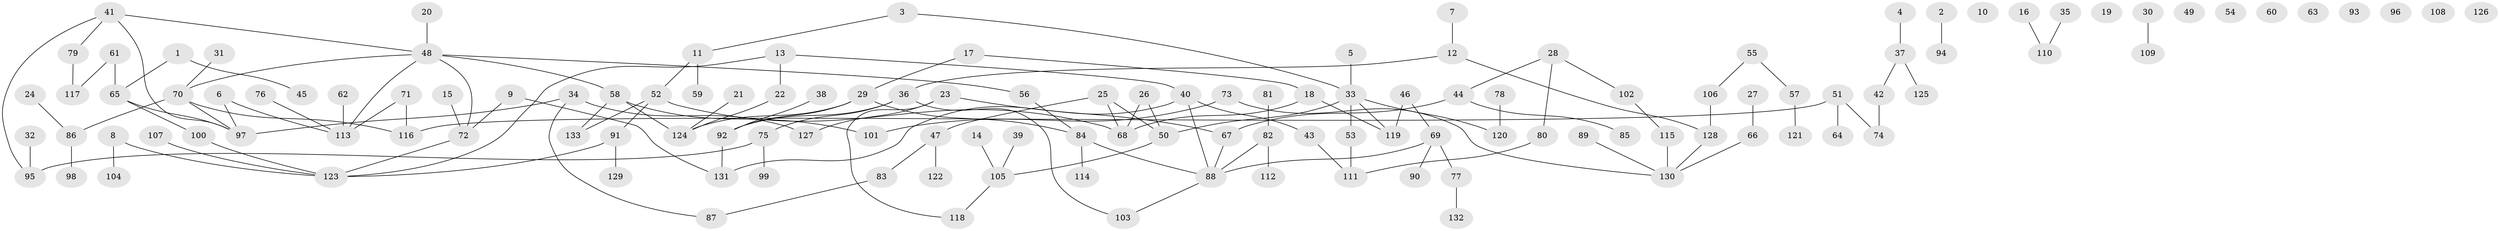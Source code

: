 // Generated by graph-tools (version 1.1) at 2025/25/03/09/25 03:25:16]
// undirected, 133 vertices, 144 edges
graph export_dot {
graph [start="1"]
  node [color=gray90,style=filled];
  1;
  2;
  3;
  4;
  5;
  6;
  7;
  8;
  9;
  10;
  11;
  12;
  13;
  14;
  15;
  16;
  17;
  18;
  19;
  20;
  21;
  22;
  23;
  24;
  25;
  26;
  27;
  28;
  29;
  30;
  31;
  32;
  33;
  34;
  35;
  36;
  37;
  38;
  39;
  40;
  41;
  42;
  43;
  44;
  45;
  46;
  47;
  48;
  49;
  50;
  51;
  52;
  53;
  54;
  55;
  56;
  57;
  58;
  59;
  60;
  61;
  62;
  63;
  64;
  65;
  66;
  67;
  68;
  69;
  70;
  71;
  72;
  73;
  74;
  75;
  76;
  77;
  78;
  79;
  80;
  81;
  82;
  83;
  84;
  85;
  86;
  87;
  88;
  89;
  90;
  91;
  92;
  93;
  94;
  95;
  96;
  97;
  98;
  99;
  100;
  101;
  102;
  103;
  104;
  105;
  106;
  107;
  108;
  109;
  110;
  111;
  112;
  113;
  114;
  115;
  116;
  117;
  118;
  119;
  120;
  121;
  122;
  123;
  124;
  125;
  126;
  127;
  128;
  129;
  130;
  131;
  132;
  133;
  1 -- 45;
  1 -- 65;
  2 -- 94;
  3 -- 11;
  3 -- 33;
  4 -- 37;
  5 -- 33;
  6 -- 97;
  6 -- 113;
  7 -- 12;
  8 -- 104;
  8 -- 123;
  9 -- 72;
  9 -- 131;
  11 -- 52;
  11 -- 59;
  12 -- 36;
  12 -- 128;
  13 -- 22;
  13 -- 40;
  13 -- 123;
  14 -- 105;
  15 -- 72;
  16 -- 110;
  17 -- 18;
  17 -- 29;
  18 -- 68;
  18 -- 119;
  20 -- 48;
  21 -- 124;
  22 -- 124;
  23 -- 67;
  23 -- 118;
  23 -- 127;
  24 -- 86;
  25 -- 47;
  25 -- 50;
  25 -- 68;
  26 -- 50;
  26 -- 68;
  27 -- 66;
  28 -- 44;
  28 -- 80;
  28 -- 102;
  29 -- 84;
  29 -- 92;
  29 -- 124;
  30 -- 109;
  31 -- 70;
  32 -- 95;
  33 -- 50;
  33 -- 53;
  33 -- 119;
  33 -- 120;
  34 -- 87;
  34 -- 97;
  34 -- 127;
  35 -- 110;
  36 -- 75;
  36 -- 92;
  36 -- 103;
  37 -- 42;
  37 -- 125;
  38 -- 92;
  39 -- 105;
  40 -- 43;
  40 -- 88;
  40 -- 131;
  41 -- 48;
  41 -- 79;
  41 -- 95;
  41 -- 97;
  42 -- 74;
  43 -- 111;
  44 -- 67;
  44 -- 85;
  46 -- 69;
  46 -- 119;
  47 -- 83;
  47 -- 122;
  48 -- 56;
  48 -- 58;
  48 -- 70;
  48 -- 72;
  48 -- 113;
  50 -- 105;
  51 -- 64;
  51 -- 74;
  51 -- 116;
  52 -- 68;
  52 -- 91;
  52 -- 133;
  53 -- 111;
  55 -- 57;
  55 -- 106;
  56 -- 84;
  57 -- 121;
  58 -- 101;
  58 -- 124;
  58 -- 133;
  61 -- 65;
  61 -- 117;
  62 -- 113;
  65 -- 97;
  65 -- 100;
  66 -- 130;
  67 -- 88;
  69 -- 77;
  69 -- 88;
  69 -- 90;
  70 -- 86;
  70 -- 97;
  70 -- 116;
  71 -- 113;
  71 -- 116;
  72 -- 123;
  73 -- 101;
  73 -- 130;
  75 -- 95;
  75 -- 99;
  76 -- 113;
  77 -- 132;
  78 -- 120;
  79 -- 117;
  80 -- 111;
  81 -- 82;
  82 -- 88;
  82 -- 112;
  83 -- 87;
  84 -- 88;
  84 -- 114;
  86 -- 98;
  88 -- 103;
  89 -- 130;
  91 -- 123;
  91 -- 129;
  92 -- 131;
  100 -- 123;
  102 -- 115;
  105 -- 118;
  106 -- 128;
  107 -- 123;
  115 -- 130;
  128 -- 130;
}
